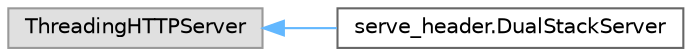 digraph "Graphical Class Hierarchy"
{
 // LATEX_PDF_SIZE
  bgcolor="transparent";
  edge [fontname=Helvetica,fontsize=10,labelfontname=Helvetica,labelfontsize=10];
  node [fontname=Helvetica,fontsize=10,shape=box,height=0.2,width=0.4];
  rankdir="LR";
  Node0 [id="Node000000",label="ThreadingHTTPServer",height=0.2,width=0.4,color="grey60", fillcolor="#E0E0E0", style="filled",tooltip=" "];
  Node0 -> Node1 [id="edge211_Node000000_Node000001",dir="back",color="steelblue1",style="solid",tooltip=" "];
  Node1 [id="Node000001",label="serve_header.DualStackServer",height=0.2,width=0.4,color="grey40", fillcolor="white", style="filled",URL="$classserve__header_1_1_dual_stack_server.html",tooltip=" "];
}
